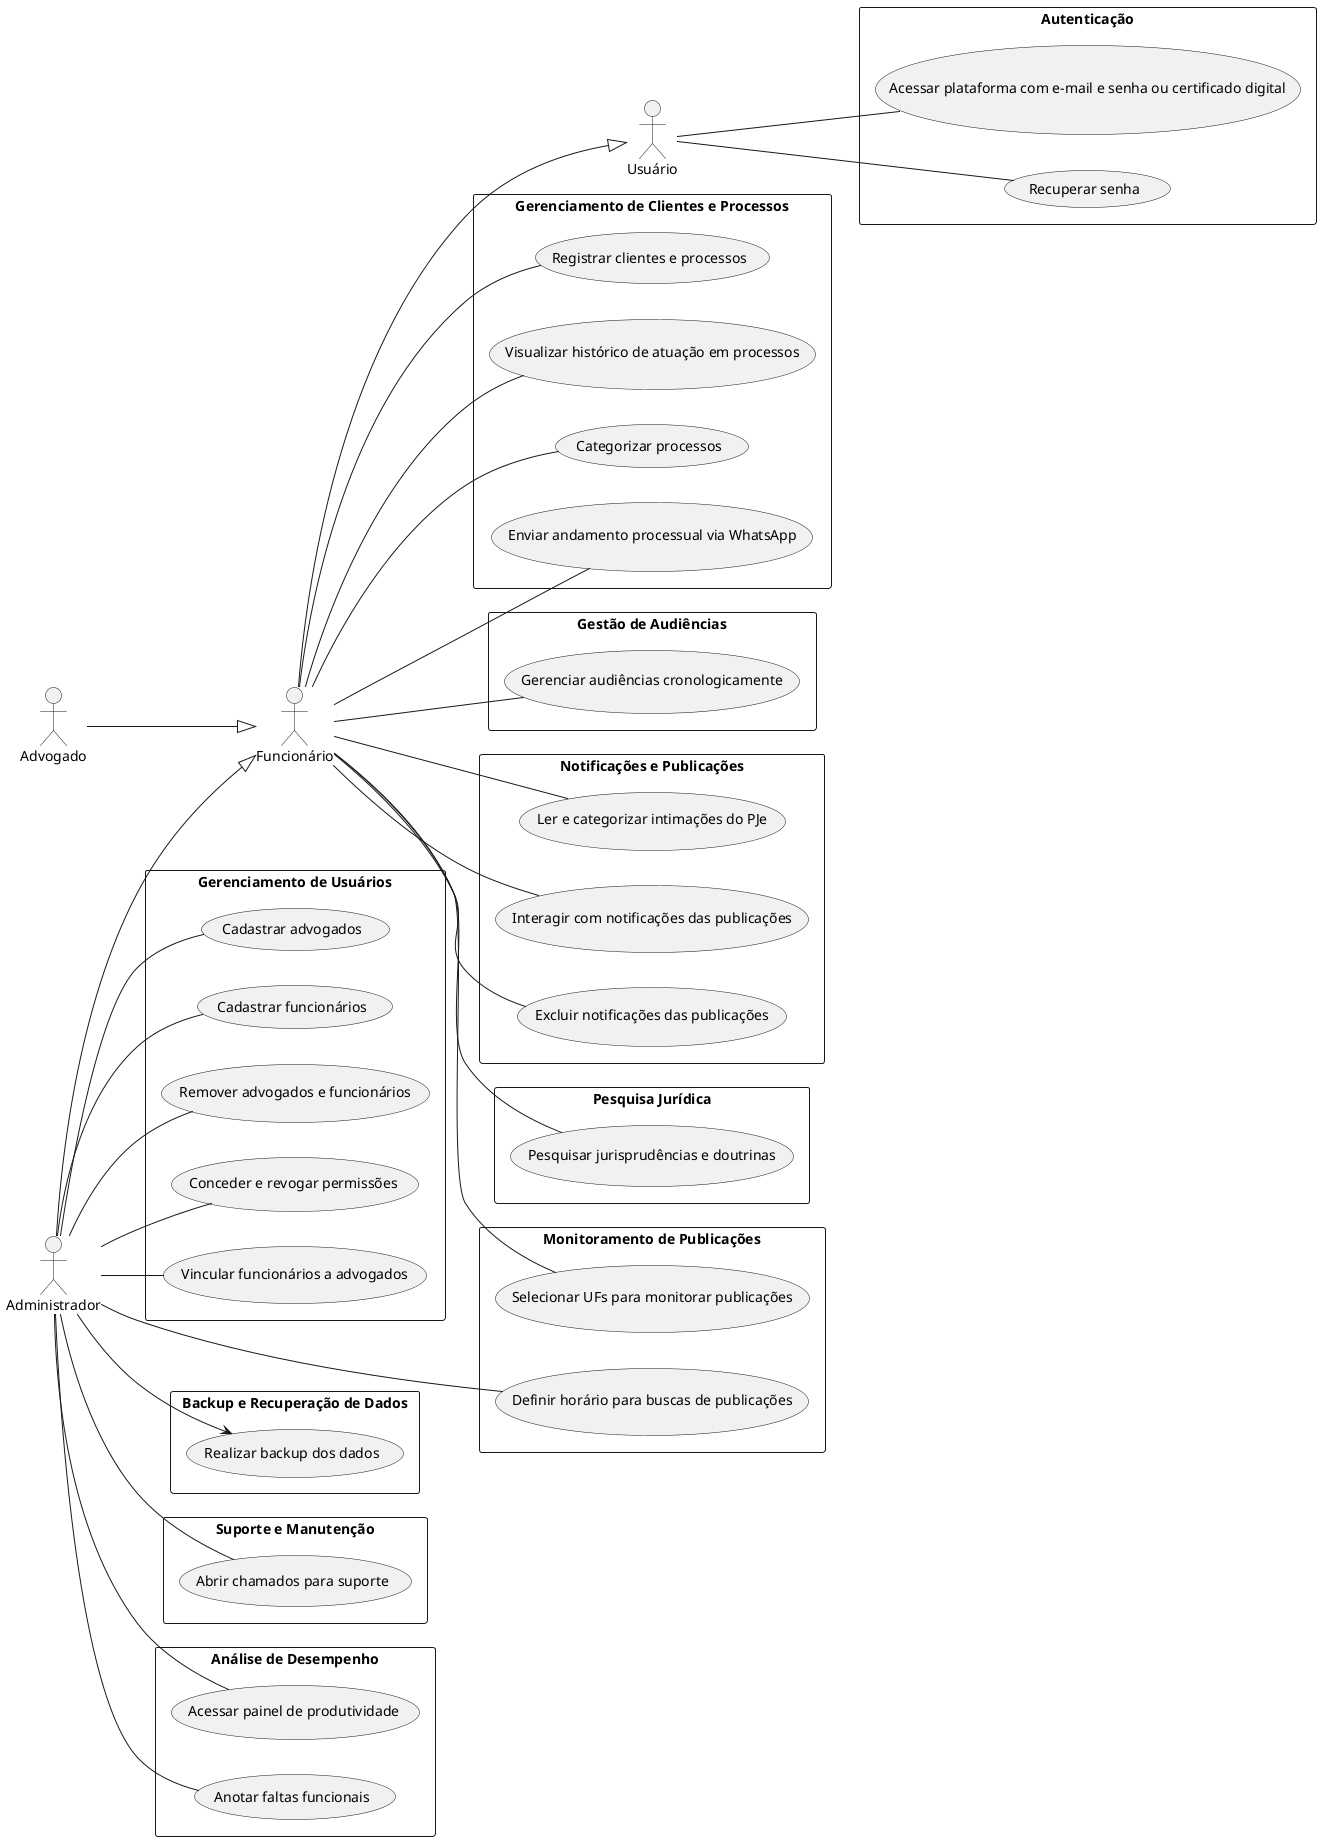 @startuml
left to right direction
skinparam packageStyle rect

' Definição dos atores e hierarquia
actor "Usuário" as Usuario
actor "Funcionário" as Funcionario
actor "Advogado" as Advogado
actor "Administrador" as Administrador

Funcionario --|> Usuario
Advogado --|> Funcionario
Administrador --|> Funcionario

' Pacotes de casos de uso
package "Autenticação" {
    Usuario -- (Acessar plataforma com e-mail e senha ou certificado digital)
    Usuario -- (Recuperar senha)
}

package "Gerenciamento de Usuários" {
    Administrador -- (Cadastrar advogados)
    Administrador -- (Cadastrar funcionários)
    Administrador -- (Remover advogados e funcionários)
    Administrador -- (Conceder e revogar permissões)
    Administrador -- (Vincular funcionários a advogados)
}

package "Monitoramento de Publicações" {
    Funcionario -- (Selecionar UFs para monitorar publicações)
    Administrador -- (Definir horário para buscas de publicações)
}

package "Gerenciamento de Clientes e Processos" {
    Funcionario -- (Registrar clientes e processos)
    Funcionario -- (Visualizar histórico de atuação em processos)
    Funcionario -- (Categorizar processos)
    Funcionario -- (Enviar andamento processual via WhatsApp)
}

package "Gestão de Audiências" {
    Funcionario -- (Gerenciar audiências cronologicamente)
}

package "Notificações e Publicações" {
    Funcionario -- (Ler e categorizar intimações do PJe)
    Funcionario -- (Interagir com notificações das publicações)
    Funcionario -- (Excluir notificações das publicações)
}

package "Backup e Recuperação de Dados" {
    Administrador --> (Realizar backup dos dados)
}

package "Pesquisa Jurídica" {
    Funcionario -- (Pesquisar jurisprudências e doutrinas)
}

package "Suporte e Manutenção" {
    Administrador -- (Abrir chamados para suporte)
}

package "Análise de Desempenho" {
    Administrador -- (Acessar painel de produtividade)
    Administrador -- (Anotar faltas funcionais)
}
@enduml